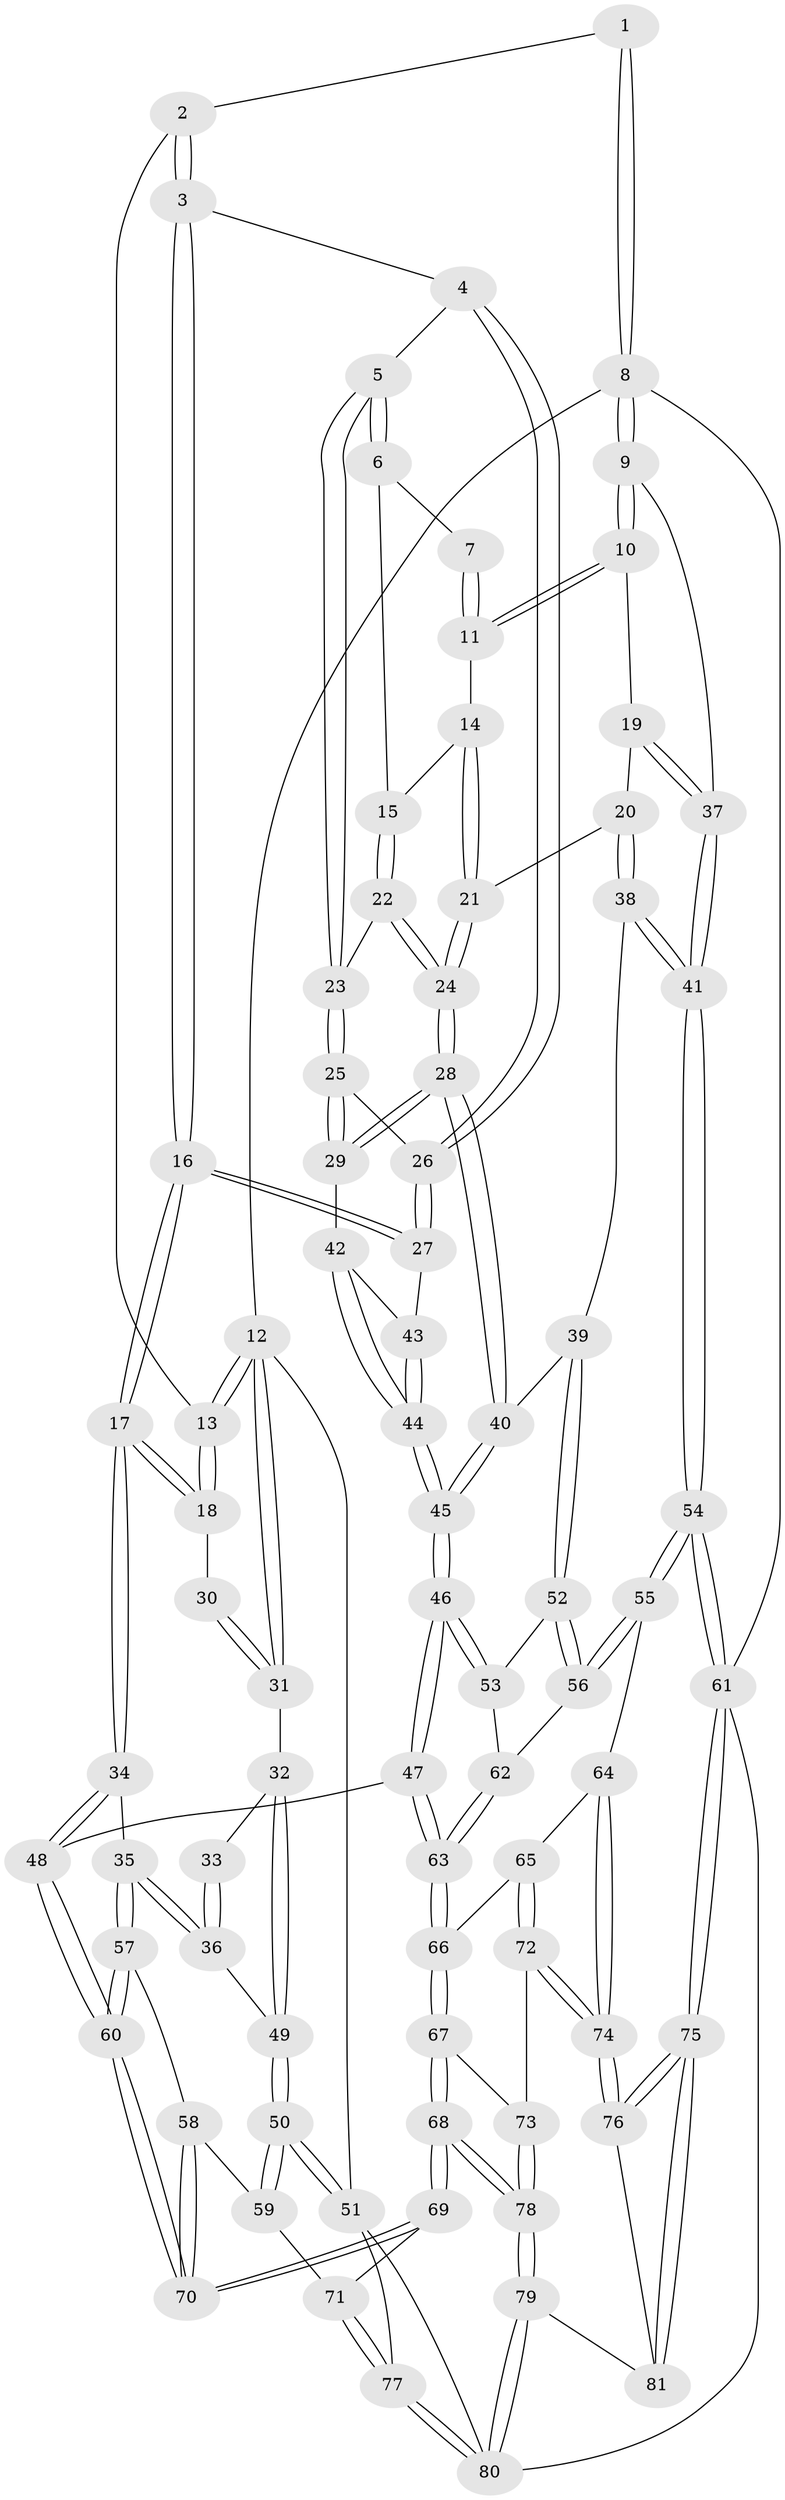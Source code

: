 // Generated by graph-tools (version 1.1) at 2025/17/03/09/25 04:17:12]
// undirected, 81 vertices, 199 edges
graph export_dot {
graph [start="1"]
  node [color=gray90,style=filled];
  1 [pos="+0.8474002093497381+0"];
  2 [pos="+0.39498087613365335+0"];
  3 [pos="+0.5412895554595409+0.059457798202155604"];
  4 [pos="+0.6017210204066452+0.08449093986823346"];
  5 [pos="+0.6756216513077159+0.08559040283693393"];
  6 [pos="+0.7176407897547582+0.03376504966108113"];
  7 [pos="+0.8380240054638374+0"];
  8 [pos="+1+0"];
  9 [pos="+1+0.11397954041306103"];
  10 [pos="+0.9246978276810421+0.07387280748026753"];
  11 [pos="+0.8710265324166565+0"];
  12 [pos="+0+0"];
  13 [pos="+0.35897915664189545+0"];
  14 [pos="+0.8457395872326107+0.049584854015082044"];
  15 [pos="+0.786353244194718+0.10248125895318472"];
  16 [pos="+0.46012785769731573+0.23589585792385803"];
  17 [pos="+0.39352323198360234+0.26328872173643714"];
  18 [pos="+0.2726736159435311+0.05421242909410269"];
  19 [pos="+0.9214839647104391+0.1600547300784251"];
  20 [pos="+0.89936510158761+0.17749425675727212"];
  21 [pos="+0.8375383694750888+0.17193959887293844"];
  22 [pos="+0.7730531165195665+0.15027126517851427"];
  23 [pos="+0.7041910137566999+0.1337333931967735"];
  24 [pos="+0.8078937415751818+0.18336241745228826"];
  25 [pos="+0.6738161419397417+0.23404162581709942"];
  26 [pos="+0.61702739683852+0.20964892103535107"];
  27 [pos="+0.4923199700211105+0.24437595340881746"];
  28 [pos="+0.7726534802089318+0.2876519097669708"];
  29 [pos="+0.6894117232415489+0.26381953806585495"];
  30 [pos="+0.2697255028298214+0.05611319645466233"];
  31 [pos="+0+0.049873517258568895"];
  32 [pos="+0+0.16154673574122264"];
  33 [pos="+0.23000105084886086+0.0958473600285727"];
  34 [pos="+0.381353076011625+0.2902905818394224"];
  35 [pos="+0.2409294812117685+0.366915436843863"];
  36 [pos="+0.11104001384356381+0.28845814970129385"];
  37 [pos="+1+0.23352254355938623"];
  38 [pos="+0.9203566562762616+0.32596087937241514"];
  39 [pos="+0.8486915740283995+0.3627903012006656"];
  40 [pos="+0.7791927491457608+0.29713170404806094"];
  41 [pos="+1+0.3156784300168627"];
  42 [pos="+0.6587430965266603+0.29422570309305"];
  43 [pos="+0.5414086762570889+0.2841465221921849"];
  44 [pos="+0.611494686278779+0.4282328696472084"];
  45 [pos="+0.6114725391532728+0.4528984458598177"];
  46 [pos="+0.6066589040336621+0.4816775102197501"];
  47 [pos="+0.5981732661254215+0.49093874814394867"];
  48 [pos="+0.521274223104407+0.5195926025288727"];
  49 [pos="+0+0.2807649737214725"];
  50 [pos="+0+0.6435704204894345"];
  51 [pos="+0+0.7600325245707801"];
  52 [pos="+0.8367006796144084+0.42267245329519854"];
  53 [pos="+0.7030433396833101+0.4672162567725456"];
  54 [pos="+1+0.5979143433471443"];
  55 [pos="+0.9863216918355849+0.607877452453464"];
  56 [pos="+0.8683787383607685+0.4855062592815075"];
  57 [pos="+0.23381040912088716+0.46964298709847796"];
  58 [pos="+0.17376441443768392+0.5711757003557126"];
  59 [pos="+0.16746274557417803+0.5784740158265007"];
  60 [pos="+0.49473771454083726+0.5581227365389506"];
  61 [pos="+1+1"];
  62 [pos="+0.776457556103958+0.5603731913896713"];
  63 [pos="+0.7376319723696756+0.6412539896450535"];
  64 [pos="+0.9798544624546052+0.6129149383854113"];
  65 [pos="+0.783049978164091+0.6633751870537068"];
  66 [pos="+0.7394794296822157+0.6459652509779411"];
  67 [pos="+0.6765824779379728+0.7066818514128241"];
  68 [pos="+0.5653285656824866+0.7825701766794152"];
  69 [pos="+0.4777547978713814+0.6640645287186641"];
  70 [pos="+0.4815189429008704+0.6119205115915064"];
  71 [pos="+0.3043572116544018+0.7423909393844121"];
  72 [pos="+0.8041597343058325+0.799675863516142"];
  73 [pos="+0.7939604903170104+0.8067302968178112"];
  74 [pos="+0.8877345791334489+0.8079723227367038"];
  75 [pos="+1+1"];
  76 [pos="+0.90077317385119+0.8284421556474176"];
  77 [pos="+0.25846384084273394+0.8778191924265839"];
  78 [pos="+0.5978869728177447+0.99317328059971"];
  79 [pos="+0.588584165944593+1"];
  80 [pos="+0.38907124310560687+1"];
  81 [pos="+0.6876524499503508+1"];
  1 -- 2;
  1 -- 8;
  1 -- 8;
  2 -- 3;
  2 -- 3;
  2 -- 13;
  3 -- 4;
  3 -- 16;
  3 -- 16;
  4 -- 5;
  4 -- 26;
  4 -- 26;
  5 -- 6;
  5 -- 6;
  5 -- 23;
  5 -- 23;
  6 -- 7;
  6 -- 15;
  7 -- 11;
  7 -- 11;
  8 -- 9;
  8 -- 9;
  8 -- 12;
  8 -- 61;
  9 -- 10;
  9 -- 10;
  9 -- 37;
  10 -- 11;
  10 -- 11;
  10 -- 19;
  11 -- 14;
  12 -- 13;
  12 -- 13;
  12 -- 31;
  12 -- 31;
  12 -- 51;
  13 -- 18;
  13 -- 18;
  14 -- 15;
  14 -- 21;
  14 -- 21;
  15 -- 22;
  15 -- 22;
  16 -- 17;
  16 -- 17;
  16 -- 27;
  16 -- 27;
  17 -- 18;
  17 -- 18;
  17 -- 34;
  17 -- 34;
  18 -- 30;
  19 -- 20;
  19 -- 37;
  19 -- 37;
  20 -- 21;
  20 -- 38;
  20 -- 38;
  21 -- 24;
  21 -- 24;
  22 -- 23;
  22 -- 24;
  22 -- 24;
  23 -- 25;
  23 -- 25;
  24 -- 28;
  24 -- 28;
  25 -- 26;
  25 -- 29;
  25 -- 29;
  26 -- 27;
  26 -- 27;
  27 -- 43;
  28 -- 29;
  28 -- 29;
  28 -- 40;
  28 -- 40;
  29 -- 42;
  30 -- 31;
  30 -- 31;
  31 -- 32;
  32 -- 33;
  32 -- 49;
  32 -- 49;
  33 -- 36;
  33 -- 36;
  34 -- 35;
  34 -- 48;
  34 -- 48;
  35 -- 36;
  35 -- 36;
  35 -- 57;
  35 -- 57;
  36 -- 49;
  37 -- 41;
  37 -- 41;
  38 -- 39;
  38 -- 41;
  38 -- 41;
  39 -- 40;
  39 -- 52;
  39 -- 52;
  40 -- 45;
  40 -- 45;
  41 -- 54;
  41 -- 54;
  42 -- 43;
  42 -- 44;
  42 -- 44;
  43 -- 44;
  43 -- 44;
  44 -- 45;
  44 -- 45;
  45 -- 46;
  45 -- 46;
  46 -- 47;
  46 -- 47;
  46 -- 53;
  46 -- 53;
  47 -- 48;
  47 -- 63;
  47 -- 63;
  48 -- 60;
  48 -- 60;
  49 -- 50;
  49 -- 50;
  50 -- 51;
  50 -- 51;
  50 -- 59;
  50 -- 59;
  51 -- 77;
  51 -- 80;
  52 -- 53;
  52 -- 56;
  52 -- 56;
  53 -- 62;
  54 -- 55;
  54 -- 55;
  54 -- 61;
  54 -- 61;
  55 -- 56;
  55 -- 56;
  55 -- 64;
  56 -- 62;
  57 -- 58;
  57 -- 60;
  57 -- 60;
  58 -- 59;
  58 -- 70;
  58 -- 70;
  59 -- 71;
  60 -- 70;
  60 -- 70;
  61 -- 75;
  61 -- 75;
  61 -- 80;
  62 -- 63;
  62 -- 63;
  63 -- 66;
  63 -- 66;
  64 -- 65;
  64 -- 74;
  64 -- 74;
  65 -- 66;
  65 -- 72;
  65 -- 72;
  66 -- 67;
  66 -- 67;
  67 -- 68;
  67 -- 68;
  67 -- 73;
  68 -- 69;
  68 -- 69;
  68 -- 78;
  68 -- 78;
  69 -- 70;
  69 -- 70;
  69 -- 71;
  71 -- 77;
  71 -- 77;
  72 -- 73;
  72 -- 74;
  72 -- 74;
  73 -- 78;
  73 -- 78;
  74 -- 76;
  74 -- 76;
  75 -- 76;
  75 -- 76;
  75 -- 81;
  75 -- 81;
  76 -- 81;
  77 -- 80;
  77 -- 80;
  78 -- 79;
  78 -- 79;
  79 -- 80;
  79 -- 80;
  79 -- 81;
}
